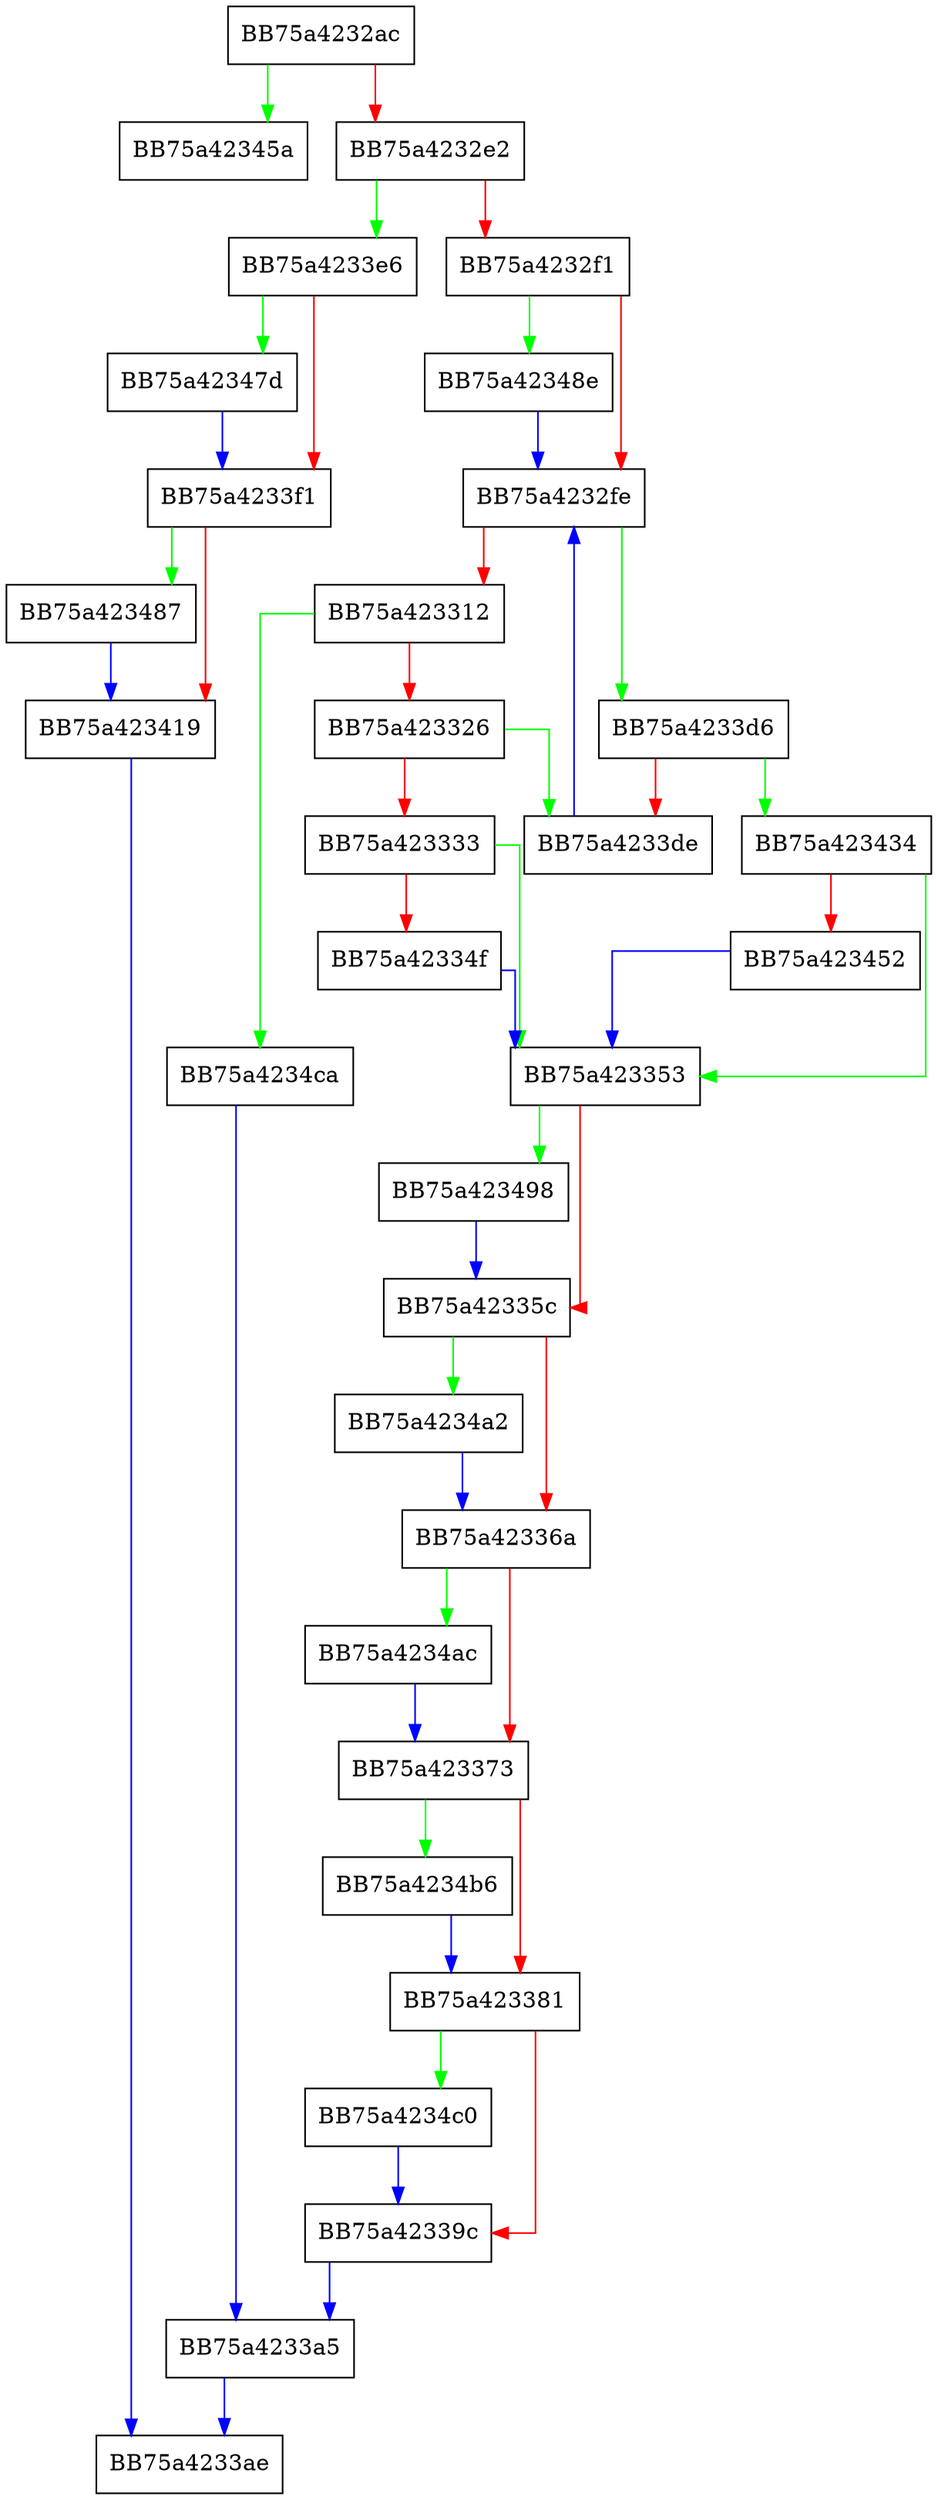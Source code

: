 digraph insert {
  node [shape="box"];
  graph [splines=ortho];
  BB75a4232ac -> BB75a42345a [color="green"];
  BB75a4232ac -> BB75a4232e2 [color="red"];
  BB75a4232e2 -> BB75a4233e6 [color="green"];
  BB75a4232e2 -> BB75a4232f1 [color="red"];
  BB75a4232f1 -> BB75a42348e [color="green"];
  BB75a4232f1 -> BB75a4232fe [color="red"];
  BB75a4232fe -> BB75a4233d6 [color="green"];
  BB75a4232fe -> BB75a423312 [color="red"];
  BB75a423312 -> BB75a4234ca [color="green"];
  BB75a423312 -> BB75a423326 [color="red"];
  BB75a423326 -> BB75a4233de [color="green"];
  BB75a423326 -> BB75a423333 [color="red"];
  BB75a423333 -> BB75a423353 [color="green"];
  BB75a423333 -> BB75a42334f [color="red"];
  BB75a42334f -> BB75a423353 [color="blue"];
  BB75a423353 -> BB75a423498 [color="green"];
  BB75a423353 -> BB75a42335c [color="red"];
  BB75a42335c -> BB75a4234a2 [color="green"];
  BB75a42335c -> BB75a42336a [color="red"];
  BB75a42336a -> BB75a4234ac [color="green"];
  BB75a42336a -> BB75a423373 [color="red"];
  BB75a423373 -> BB75a4234b6 [color="green"];
  BB75a423373 -> BB75a423381 [color="red"];
  BB75a423381 -> BB75a4234c0 [color="green"];
  BB75a423381 -> BB75a42339c [color="red"];
  BB75a42339c -> BB75a4233a5 [color="blue"];
  BB75a4233a5 -> BB75a4233ae [color="blue"];
  BB75a4233d6 -> BB75a423434 [color="green"];
  BB75a4233d6 -> BB75a4233de [color="red"];
  BB75a4233de -> BB75a4232fe [color="blue"];
  BB75a4233e6 -> BB75a42347d [color="green"];
  BB75a4233e6 -> BB75a4233f1 [color="red"];
  BB75a4233f1 -> BB75a423487 [color="green"];
  BB75a4233f1 -> BB75a423419 [color="red"];
  BB75a423419 -> BB75a4233ae [color="blue"];
  BB75a423434 -> BB75a423353 [color="green"];
  BB75a423434 -> BB75a423452 [color="red"];
  BB75a423452 -> BB75a423353 [color="blue"];
  BB75a42347d -> BB75a4233f1 [color="blue"];
  BB75a423487 -> BB75a423419 [color="blue"];
  BB75a42348e -> BB75a4232fe [color="blue"];
  BB75a423498 -> BB75a42335c [color="blue"];
  BB75a4234a2 -> BB75a42336a [color="blue"];
  BB75a4234ac -> BB75a423373 [color="blue"];
  BB75a4234b6 -> BB75a423381 [color="blue"];
  BB75a4234c0 -> BB75a42339c [color="blue"];
  BB75a4234ca -> BB75a4233a5 [color="blue"];
}